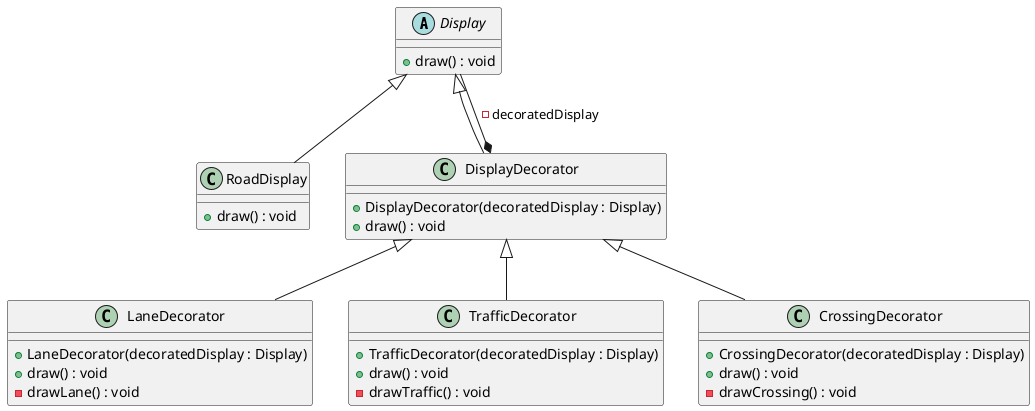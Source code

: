 @startuml

abstract class Display {
    + draw() : void
}

class RoadDisplay {
    + draw() : void
}

class DisplayDecorator {
    + DisplayDecorator(decoratedDisplay : Display)
    + draw() : void
}

class LaneDecorator {
    + LaneDecorator(decoratedDisplay : Display)
    + draw() : void
    - drawLane() : void
}

class TrafficDecorator {
    + TrafficDecorator(decoratedDisplay : Display)
    + draw() : void
    - drawTraffic() : void
}

class CrossingDecorator {
    + CrossingDecorator(decoratedDisplay : Display)
    + draw() : void
    - drawCrossing() : void
}

Display <|-- RoadDisplay
Display <|-- DisplayDecorator
Display --* DisplayDecorator : -decoratedDisplay
DisplayDecorator <|-- LaneDecorator
DisplayDecorator <|-- TrafficDecorator
DisplayDecorator <|-- CrossingDecorator

@enduml